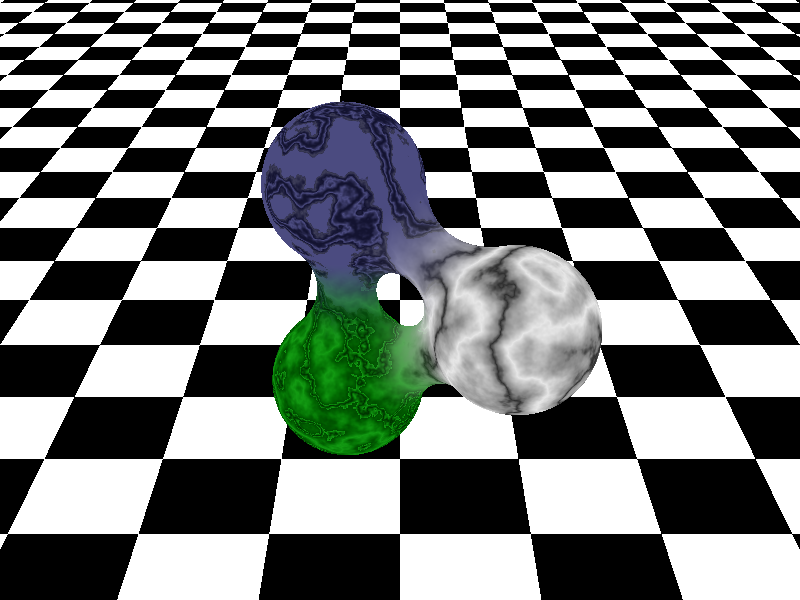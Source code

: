 // Persistence Of Vision raytracer version 3.0 sample file.
// File by Dieter Bayer
// Multi-textured blob components example

#version 3.0
global_settings { assumed_gamma 2.2 }

#include "colors.inc"
#include "textures.inc"

camera {
  location  <0, 3, -6>
  right <4/3, 0, 0>
  direction <0, 0, 1.9>
  look_at   <0, 0, 0>
}

light_source { <-15,  30, -25> color Gray80 }
light_source { < 15,  30, -25> color Gray80 }

blob {
  threshold 0.6

  sphere { <0.75, 0, 0>, 1.0 strength 1.0
    pigment { White_Marble scale 0.5 }
  }

  sphere { <-0.375, 0.64952, 0>, 1.0 strength 1.0
    pigment { Blue_Agate scale 0.5 }
  }

  sphere { <-0.375, -0.64952, 0>, 1.0 strength 1.0
    pigment { Jade scale 0.5 }
  }
  rotate 30*y
}

disc {
  <0, 0, 0>, <0, 1, 0>, 1000

  pigment { checker colour White colour Black }
  finish { ambient 0.1 diffuse 0.7 }

  translate <0, -2.5, 0>
}

